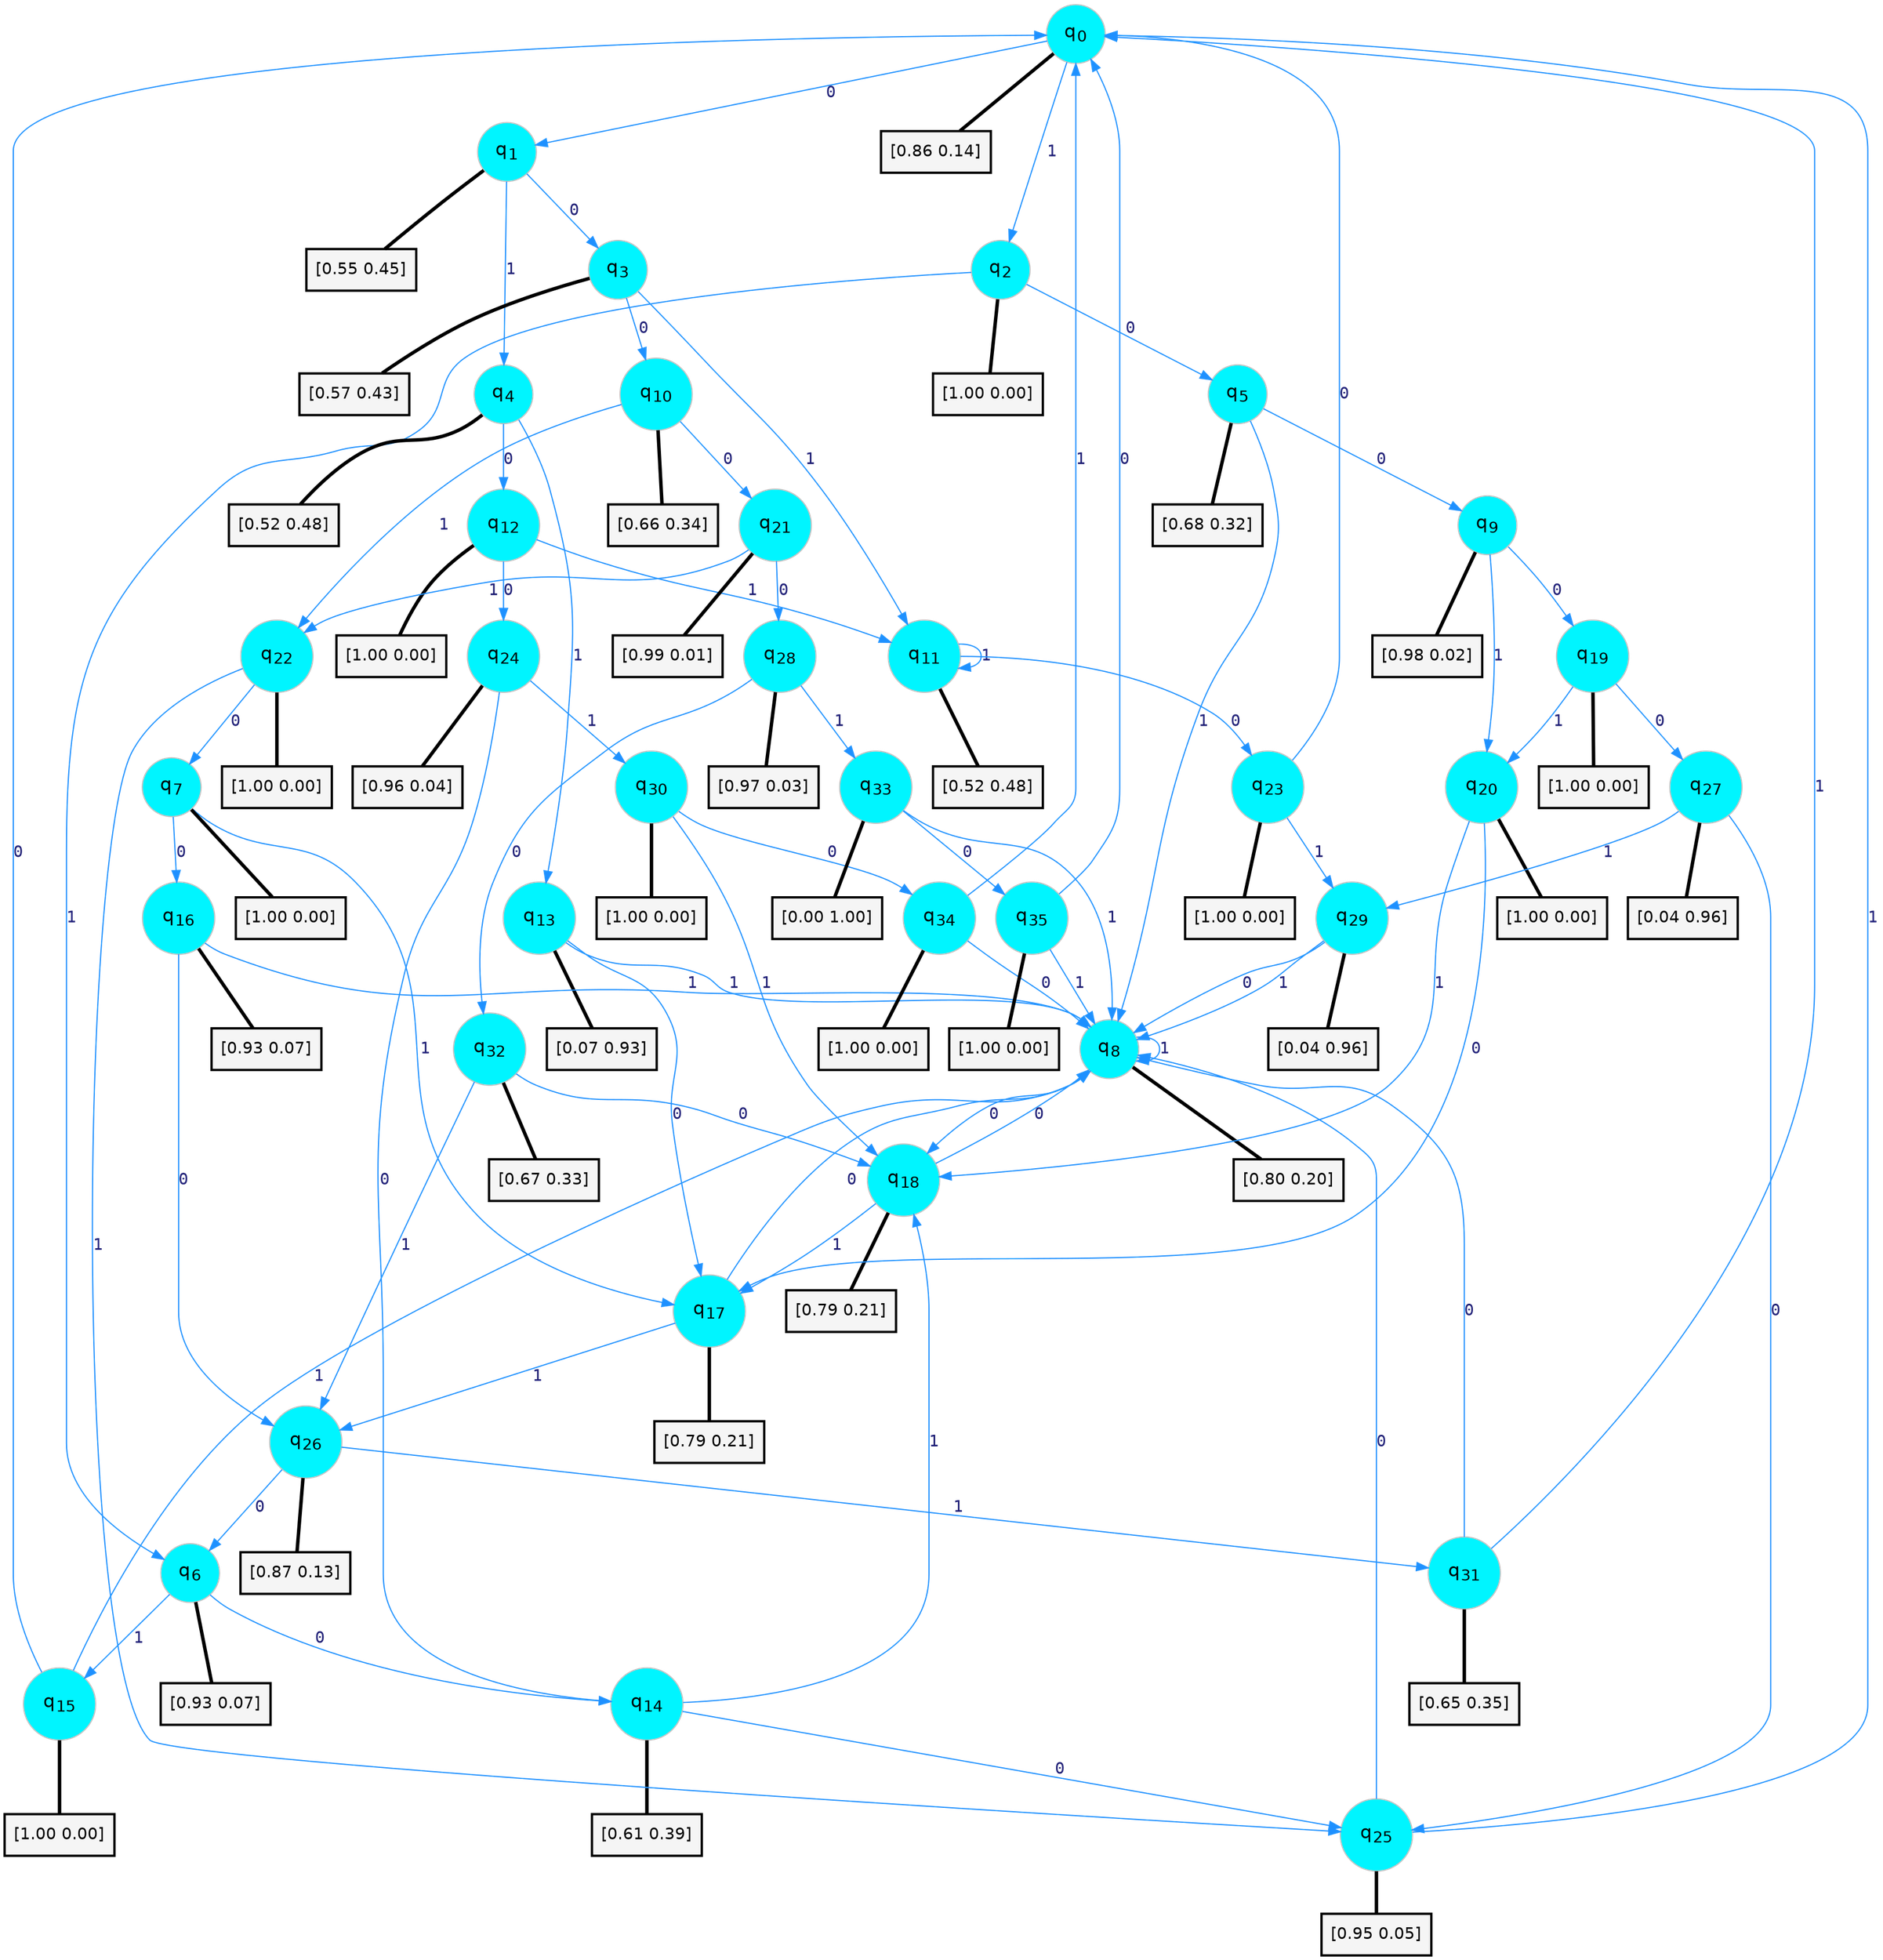 digraph G {
graph [
bgcolor=transparent, dpi=300, rankdir=TD, size="40,25"];
node [
color=gray, fillcolor=turquoise1, fontcolor=black, fontname=Helvetica, fontsize=16, fontweight=bold, shape=circle, style=filled];
edge [
arrowsize=1, color=dodgerblue1, fontcolor=midnightblue, fontname=courier, fontweight=bold, penwidth=1, style=solid, weight=20];
0[label=<q<SUB>0</SUB>>];
1[label=<q<SUB>1</SUB>>];
2[label=<q<SUB>2</SUB>>];
3[label=<q<SUB>3</SUB>>];
4[label=<q<SUB>4</SUB>>];
5[label=<q<SUB>5</SUB>>];
6[label=<q<SUB>6</SUB>>];
7[label=<q<SUB>7</SUB>>];
8[label=<q<SUB>8</SUB>>];
9[label=<q<SUB>9</SUB>>];
10[label=<q<SUB>10</SUB>>];
11[label=<q<SUB>11</SUB>>];
12[label=<q<SUB>12</SUB>>];
13[label=<q<SUB>13</SUB>>];
14[label=<q<SUB>14</SUB>>];
15[label=<q<SUB>15</SUB>>];
16[label=<q<SUB>16</SUB>>];
17[label=<q<SUB>17</SUB>>];
18[label=<q<SUB>18</SUB>>];
19[label=<q<SUB>19</SUB>>];
20[label=<q<SUB>20</SUB>>];
21[label=<q<SUB>21</SUB>>];
22[label=<q<SUB>22</SUB>>];
23[label=<q<SUB>23</SUB>>];
24[label=<q<SUB>24</SUB>>];
25[label=<q<SUB>25</SUB>>];
26[label=<q<SUB>26</SUB>>];
27[label=<q<SUB>27</SUB>>];
28[label=<q<SUB>28</SUB>>];
29[label=<q<SUB>29</SUB>>];
30[label=<q<SUB>30</SUB>>];
31[label=<q<SUB>31</SUB>>];
32[label=<q<SUB>32</SUB>>];
33[label=<q<SUB>33</SUB>>];
34[label=<q<SUB>34</SUB>>];
35[label=<q<SUB>35</SUB>>];
36[label="[0.86 0.14]", shape=box,fontcolor=black, fontname=Helvetica, fontsize=14, penwidth=2, fillcolor=whitesmoke,color=black];
37[label="[0.55 0.45]", shape=box,fontcolor=black, fontname=Helvetica, fontsize=14, penwidth=2, fillcolor=whitesmoke,color=black];
38[label="[1.00 0.00]", shape=box,fontcolor=black, fontname=Helvetica, fontsize=14, penwidth=2, fillcolor=whitesmoke,color=black];
39[label="[0.57 0.43]", shape=box,fontcolor=black, fontname=Helvetica, fontsize=14, penwidth=2, fillcolor=whitesmoke,color=black];
40[label="[0.52 0.48]", shape=box,fontcolor=black, fontname=Helvetica, fontsize=14, penwidth=2, fillcolor=whitesmoke,color=black];
41[label="[0.68 0.32]", shape=box,fontcolor=black, fontname=Helvetica, fontsize=14, penwidth=2, fillcolor=whitesmoke,color=black];
42[label="[0.93 0.07]", shape=box,fontcolor=black, fontname=Helvetica, fontsize=14, penwidth=2, fillcolor=whitesmoke,color=black];
43[label="[1.00 0.00]", shape=box,fontcolor=black, fontname=Helvetica, fontsize=14, penwidth=2, fillcolor=whitesmoke,color=black];
44[label="[0.80 0.20]", shape=box,fontcolor=black, fontname=Helvetica, fontsize=14, penwidth=2, fillcolor=whitesmoke,color=black];
45[label="[0.98 0.02]", shape=box,fontcolor=black, fontname=Helvetica, fontsize=14, penwidth=2, fillcolor=whitesmoke,color=black];
46[label="[0.66 0.34]", shape=box,fontcolor=black, fontname=Helvetica, fontsize=14, penwidth=2, fillcolor=whitesmoke,color=black];
47[label="[0.52 0.48]", shape=box,fontcolor=black, fontname=Helvetica, fontsize=14, penwidth=2, fillcolor=whitesmoke,color=black];
48[label="[1.00 0.00]", shape=box,fontcolor=black, fontname=Helvetica, fontsize=14, penwidth=2, fillcolor=whitesmoke,color=black];
49[label="[0.07 0.93]", shape=box,fontcolor=black, fontname=Helvetica, fontsize=14, penwidth=2, fillcolor=whitesmoke,color=black];
50[label="[0.61 0.39]", shape=box,fontcolor=black, fontname=Helvetica, fontsize=14, penwidth=2, fillcolor=whitesmoke,color=black];
51[label="[1.00 0.00]", shape=box,fontcolor=black, fontname=Helvetica, fontsize=14, penwidth=2, fillcolor=whitesmoke,color=black];
52[label="[0.93 0.07]", shape=box,fontcolor=black, fontname=Helvetica, fontsize=14, penwidth=2, fillcolor=whitesmoke,color=black];
53[label="[0.79 0.21]", shape=box,fontcolor=black, fontname=Helvetica, fontsize=14, penwidth=2, fillcolor=whitesmoke,color=black];
54[label="[0.79 0.21]", shape=box,fontcolor=black, fontname=Helvetica, fontsize=14, penwidth=2, fillcolor=whitesmoke,color=black];
55[label="[1.00 0.00]", shape=box,fontcolor=black, fontname=Helvetica, fontsize=14, penwidth=2, fillcolor=whitesmoke,color=black];
56[label="[1.00 0.00]", shape=box,fontcolor=black, fontname=Helvetica, fontsize=14, penwidth=2, fillcolor=whitesmoke,color=black];
57[label="[0.99 0.01]", shape=box,fontcolor=black, fontname=Helvetica, fontsize=14, penwidth=2, fillcolor=whitesmoke,color=black];
58[label="[1.00 0.00]", shape=box,fontcolor=black, fontname=Helvetica, fontsize=14, penwidth=2, fillcolor=whitesmoke,color=black];
59[label="[1.00 0.00]", shape=box,fontcolor=black, fontname=Helvetica, fontsize=14, penwidth=2, fillcolor=whitesmoke,color=black];
60[label="[0.96 0.04]", shape=box,fontcolor=black, fontname=Helvetica, fontsize=14, penwidth=2, fillcolor=whitesmoke,color=black];
61[label="[0.95 0.05]", shape=box,fontcolor=black, fontname=Helvetica, fontsize=14, penwidth=2, fillcolor=whitesmoke,color=black];
62[label="[0.87 0.13]", shape=box,fontcolor=black, fontname=Helvetica, fontsize=14, penwidth=2, fillcolor=whitesmoke,color=black];
63[label="[0.04 0.96]", shape=box,fontcolor=black, fontname=Helvetica, fontsize=14, penwidth=2, fillcolor=whitesmoke,color=black];
64[label="[0.97 0.03]", shape=box,fontcolor=black, fontname=Helvetica, fontsize=14, penwidth=2, fillcolor=whitesmoke,color=black];
65[label="[0.04 0.96]", shape=box,fontcolor=black, fontname=Helvetica, fontsize=14, penwidth=2, fillcolor=whitesmoke,color=black];
66[label="[1.00 0.00]", shape=box,fontcolor=black, fontname=Helvetica, fontsize=14, penwidth=2, fillcolor=whitesmoke,color=black];
67[label="[0.65 0.35]", shape=box,fontcolor=black, fontname=Helvetica, fontsize=14, penwidth=2, fillcolor=whitesmoke,color=black];
68[label="[0.67 0.33]", shape=box,fontcolor=black, fontname=Helvetica, fontsize=14, penwidth=2, fillcolor=whitesmoke,color=black];
69[label="[0.00 1.00]", shape=box,fontcolor=black, fontname=Helvetica, fontsize=14, penwidth=2, fillcolor=whitesmoke,color=black];
70[label="[1.00 0.00]", shape=box,fontcolor=black, fontname=Helvetica, fontsize=14, penwidth=2, fillcolor=whitesmoke,color=black];
71[label="[1.00 0.00]", shape=box,fontcolor=black, fontname=Helvetica, fontsize=14, penwidth=2, fillcolor=whitesmoke,color=black];
0->1 [label=0];
0->2 [label=1];
0->36 [arrowhead=none, penwidth=3,color=black];
1->3 [label=0];
1->4 [label=1];
1->37 [arrowhead=none, penwidth=3,color=black];
2->5 [label=0];
2->6 [label=1];
2->38 [arrowhead=none, penwidth=3,color=black];
3->10 [label=0];
3->11 [label=1];
3->39 [arrowhead=none, penwidth=3,color=black];
4->12 [label=0];
4->13 [label=1];
4->40 [arrowhead=none, penwidth=3,color=black];
5->9 [label=0];
5->8 [label=1];
5->41 [arrowhead=none, penwidth=3,color=black];
6->14 [label=0];
6->15 [label=1];
6->42 [arrowhead=none, penwidth=3,color=black];
7->16 [label=0];
7->17 [label=1];
7->43 [arrowhead=none, penwidth=3,color=black];
8->18 [label=0];
8->8 [label=1];
8->44 [arrowhead=none, penwidth=3,color=black];
9->19 [label=0];
9->20 [label=1];
9->45 [arrowhead=none, penwidth=3,color=black];
10->21 [label=0];
10->22 [label=1];
10->46 [arrowhead=none, penwidth=3,color=black];
11->23 [label=0];
11->11 [label=1];
11->47 [arrowhead=none, penwidth=3,color=black];
12->24 [label=0];
12->11 [label=1];
12->48 [arrowhead=none, penwidth=3,color=black];
13->17 [label=0];
13->8 [label=1];
13->49 [arrowhead=none, penwidth=3,color=black];
14->25 [label=0];
14->18 [label=1];
14->50 [arrowhead=none, penwidth=3,color=black];
15->0 [label=0];
15->8 [label=1];
15->51 [arrowhead=none, penwidth=3,color=black];
16->26 [label=0];
16->8 [label=1];
16->52 [arrowhead=none, penwidth=3,color=black];
17->8 [label=0];
17->26 [label=1];
17->53 [arrowhead=none, penwidth=3,color=black];
18->8 [label=0];
18->17 [label=1];
18->54 [arrowhead=none, penwidth=3,color=black];
19->27 [label=0];
19->20 [label=1];
19->55 [arrowhead=none, penwidth=3,color=black];
20->17 [label=0];
20->18 [label=1];
20->56 [arrowhead=none, penwidth=3,color=black];
21->28 [label=0];
21->22 [label=1];
21->57 [arrowhead=none, penwidth=3,color=black];
22->7 [label=0];
22->25 [label=1];
22->58 [arrowhead=none, penwidth=3,color=black];
23->0 [label=0];
23->29 [label=1];
23->59 [arrowhead=none, penwidth=3,color=black];
24->14 [label=0];
24->30 [label=1];
24->60 [arrowhead=none, penwidth=3,color=black];
25->8 [label=0];
25->0 [label=1];
25->61 [arrowhead=none, penwidth=3,color=black];
26->6 [label=0];
26->31 [label=1];
26->62 [arrowhead=none, penwidth=3,color=black];
27->25 [label=0];
27->29 [label=1];
27->63 [arrowhead=none, penwidth=3,color=black];
28->32 [label=0];
28->33 [label=1];
28->64 [arrowhead=none, penwidth=3,color=black];
29->8 [label=0];
29->8 [label=1];
29->65 [arrowhead=none, penwidth=3,color=black];
30->34 [label=0];
30->18 [label=1];
30->66 [arrowhead=none, penwidth=3,color=black];
31->8 [label=0];
31->0 [label=1];
31->67 [arrowhead=none, penwidth=3,color=black];
32->18 [label=0];
32->26 [label=1];
32->68 [arrowhead=none, penwidth=3,color=black];
33->35 [label=0];
33->8 [label=1];
33->69 [arrowhead=none, penwidth=3,color=black];
34->8 [label=0];
34->0 [label=1];
34->70 [arrowhead=none, penwidth=3,color=black];
35->0 [label=0];
35->8 [label=1];
35->71 [arrowhead=none, penwidth=3,color=black];
}
